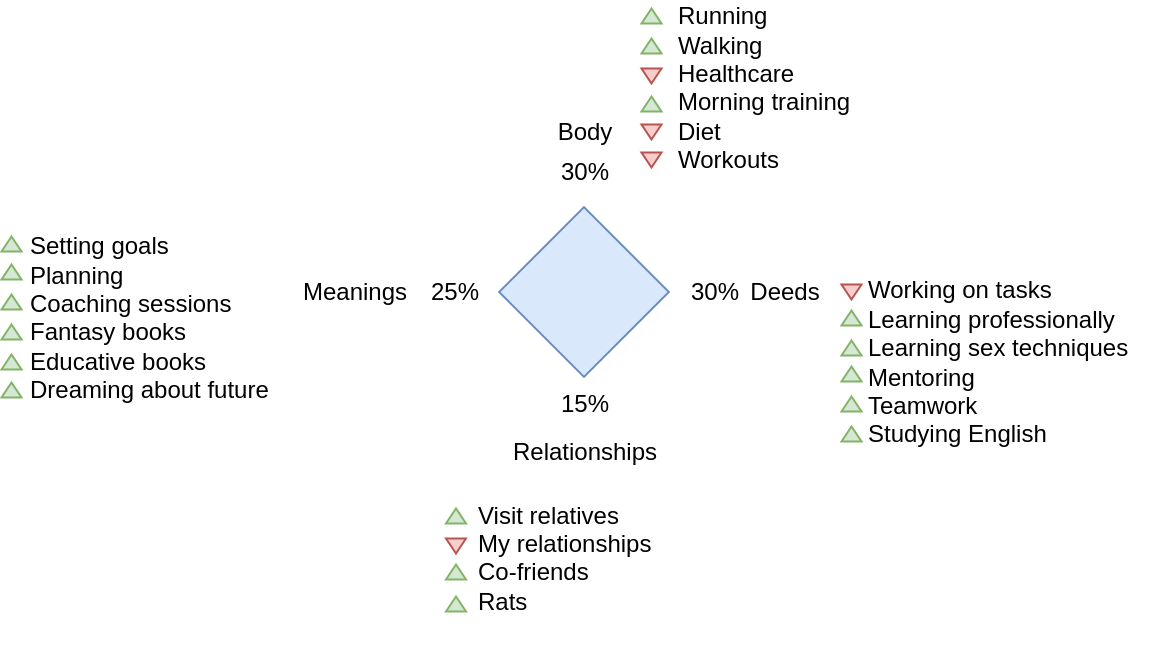 <mxfile version="16.4.5" type="github" pages="2">
  <diagram id="yduPr8pa8FwCuCBkXSA9" name="Page-1">
    <mxGraphModel dx="946" dy="645" grid="1" gridSize="10" guides="1" tooltips="1" connect="1" arrows="1" fold="1" page="1" pageScale="1" pageWidth="850" pageHeight="1100" math="0" shadow="0">
      <root>
        <mxCell id="0" />
        <mxCell id="1" parent="0" />
        <mxCell id="LsHG8OCSJ1Wb0Ce-m70j-1" value="" style="rounded=0;whiteSpace=wrap;html=1;rotation=45;fillColor=#dae8fc;strokeColor=#6c8ebf;" parent="1" vertex="1">
          <mxGeometry x="450" y="220" width="60" height="60" as="geometry" />
        </mxCell>
        <mxCell id="LsHG8OCSJ1Wb0Ce-m70j-2" value="Body" style="text;html=1;align=center;verticalAlign=middle;resizable=0;points=[];autosize=1;strokeColor=none;fillColor=none;" parent="1" vertex="1">
          <mxGeometry x="460" y="160" width="40" height="20" as="geometry" />
        </mxCell>
        <mxCell id="LsHG8OCSJ1Wb0Ce-m70j-3" value="Deeds" style="text;html=1;align=center;verticalAlign=middle;resizable=0;points=[];autosize=1;strokeColor=none;fillColor=none;" parent="1" vertex="1">
          <mxGeometry x="555" y="240" width="50" height="20" as="geometry" />
        </mxCell>
        <mxCell id="LsHG8OCSJ1Wb0Ce-m70j-4" value="Relationships" style="text;html=1;align=center;verticalAlign=middle;resizable=0;points=[];autosize=1;strokeColor=none;fillColor=none;" parent="1" vertex="1">
          <mxGeometry x="435" y="320" width="90" height="20" as="geometry" />
        </mxCell>
        <mxCell id="LsHG8OCSJ1Wb0Ce-m70j-5" value="Meanings" style="text;html=1;align=center;verticalAlign=middle;resizable=0;points=[];autosize=1;strokeColor=none;fillColor=none;" parent="1" vertex="1">
          <mxGeometry x="330" y="240" width="70" height="20" as="geometry" />
        </mxCell>
        <mxCell id="LsHG8OCSJ1Wb0Ce-m70j-6" value="30%" style="text;html=1;align=center;verticalAlign=middle;resizable=0;points=[];autosize=1;strokeColor=none;fillColor=none;" parent="1" vertex="1">
          <mxGeometry x="460" y="180" width="40" height="20" as="geometry" />
        </mxCell>
        <mxCell id="LsHG8OCSJ1Wb0Ce-m70j-7" value="30%" style="text;html=1;align=center;verticalAlign=middle;resizable=0;points=[];autosize=1;strokeColor=none;fillColor=none;" parent="1" vertex="1">
          <mxGeometry x="525" y="240" width="40" height="20" as="geometry" />
        </mxCell>
        <mxCell id="LsHG8OCSJ1Wb0Ce-m70j-8" value="15%" style="text;html=1;align=center;verticalAlign=middle;resizable=0;points=[];autosize=1;strokeColor=none;fillColor=none;" parent="1" vertex="1">
          <mxGeometry x="460" y="296" width="40" height="20" as="geometry" />
        </mxCell>
        <mxCell id="LsHG8OCSJ1Wb0Ce-m70j-9" value="25%" style="text;html=1;align=center;verticalAlign=middle;resizable=0;points=[];autosize=1;strokeColor=none;fillColor=none;" parent="1" vertex="1">
          <mxGeometry x="395" y="240" width="40" height="20" as="geometry" />
        </mxCell>
        <mxCell id="LsHG8OCSJ1Wb0Ce-m70j-10" value="&lt;div align=&quot;left&quot;&gt;Running&lt;/div&gt;&lt;div align=&quot;left&quot;&gt;Walking&lt;br&gt;&lt;/div&gt;&lt;div align=&quot;left&quot;&gt;Healthcare&lt;/div&gt;&lt;div align=&quot;left&quot;&gt;Morning training&lt;/div&gt;&lt;div align=&quot;left&quot;&gt;Diet&lt;/div&gt;&lt;div align=&quot;left&quot;&gt;Workouts&lt;/div&gt;&lt;div align=&quot;left&quot;&gt;&lt;br&gt;&lt;/div&gt;" style="text;html=1;align=left;verticalAlign=middle;resizable=0;points=[];autosize=1;strokeColor=none;fillColor=none;" parent="1" vertex="1">
          <mxGeometry x="525" y="105" width="100" height="100" as="geometry" />
        </mxCell>
        <mxCell id="LsHG8OCSJ1Wb0Ce-m70j-11" value="&lt;div&gt;Working on tasks&lt;/div&gt;&lt;div&gt;Learning professionally&lt;/div&gt;&lt;div&gt;Learning sex techniques&lt;/div&gt;&lt;div&gt;Mentoring&lt;/div&gt;&lt;div&gt;Teamwork&lt;/div&gt;&lt;div&gt;Studying English&lt;br&gt;&lt;/div&gt;" style="text;html=1;align=left;verticalAlign=middle;resizable=0;points=[];autosize=1;strokeColor=none;fillColor=none;" parent="1" vertex="1">
          <mxGeometry x="620" y="240" width="150" height="90" as="geometry" />
        </mxCell>
        <mxCell id="LsHG8OCSJ1Wb0Ce-m70j-12" value="&lt;div&gt;Visit relatives&lt;/div&gt;&lt;div&gt;My relationships&lt;/div&gt;&lt;div&gt;Co-friends&lt;/div&gt;&lt;div&gt;Rats&lt;/div&gt;&lt;div&gt;&lt;br&gt;&lt;/div&gt;" style="text;html=1;align=left;verticalAlign=middle;resizable=0;points=[];autosize=1;strokeColor=none;fillColor=none;" parent="1" vertex="1">
          <mxGeometry x="425" y="350" width="100" height="80" as="geometry" />
        </mxCell>
        <mxCell id="LsHG8OCSJ1Wb0Ce-m70j-13" value="&lt;div&gt;Setting goals&lt;/div&gt;&lt;div&gt;Planning&lt;/div&gt;&lt;div&gt;Coaching sessions&lt;br&gt;&lt;/div&gt;&lt;div&gt;Fantasy books&lt;/div&gt;&lt;div&gt;Educative books&lt;/div&gt;&lt;div&gt;Dreaming about future&lt;br&gt;&lt;/div&gt;&lt;div&gt;&lt;br&gt;&lt;/div&gt;" style="text;html=1;align=left;verticalAlign=middle;resizable=0;points=[];autosize=1;strokeColor=none;fillColor=none;" parent="1" vertex="1">
          <mxGeometry x="200.5" y="220" width="140" height="100" as="geometry" />
        </mxCell>
        <mxCell id="LsHG8OCSJ1Wb0Ce-m70j-15" value="" style="triangle;whiteSpace=wrap;html=1;rotation=-90;fillColor=#d5e8d4;strokeColor=#82b366;" parent="1" vertex="1">
          <mxGeometry x="510" y="107" width="7.5" height="10" as="geometry" />
        </mxCell>
        <mxCell id="LsHG8OCSJ1Wb0Ce-m70j-17" value="" style="triangle;whiteSpace=wrap;html=1;rotation=90;fillColor=#f8cecc;strokeColor=#b85450;" parent="1" vertex="1">
          <mxGeometry x="610" y="245" width="7.5" height="10" as="geometry" />
        </mxCell>
        <mxCell id="LsHG8OCSJ1Wb0Ce-m70j-18" value="" style="triangle;whiteSpace=wrap;html=1;rotation=-90;fillColor=#d5e8d4;strokeColor=#82b366;" parent="1" vertex="1">
          <mxGeometry x="510" y="122" width="7.5" height="10" as="geometry" />
        </mxCell>
        <mxCell id="LsHG8OCSJ1Wb0Ce-m70j-19" value="" style="triangle;whiteSpace=wrap;html=1;rotation=90;fillColor=#f8cecc;strokeColor=#b85450;" parent="1" vertex="1">
          <mxGeometry x="510" y="137" width="7.5" height="10" as="geometry" />
        </mxCell>
        <mxCell id="LsHG8OCSJ1Wb0Ce-m70j-20" value="" style="triangle;whiteSpace=wrap;html=1;rotation=-90;fillColor=#d5e8d4;strokeColor=#82b366;" parent="1" vertex="1">
          <mxGeometry x="510" y="151" width="7.5" height="10" as="geometry" />
        </mxCell>
        <mxCell id="LsHG8OCSJ1Wb0Ce-m70j-21" value="" style="triangle;whiteSpace=wrap;html=1;rotation=90;fillColor=#f8cecc;strokeColor=#b85450;" parent="1" vertex="1">
          <mxGeometry x="510" y="165" width="7.5" height="10" as="geometry" />
        </mxCell>
        <mxCell id="LsHG8OCSJ1Wb0Ce-m70j-22" value="" style="triangle;whiteSpace=wrap;html=1;rotation=90;fillColor=#f8cecc;strokeColor=#b85450;" parent="1" vertex="1">
          <mxGeometry x="510" y="179" width="7.5" height="10" as="geometry" />
        </mxCell>
        <mxCell id="LsHG8OCSJ1Wb0Ce-m70j-23" value="" style="triangle;whiteSpace=wrap;html=1;rotation=-90;fillColor=#d5e8d4;strokeColor=#82b366;" parent="1" vertex="1">
          <mxGeometry x="610" y="258" width="7.5" height="10" as="geometry" />
        </mxCell>
        <mxCell id="LsHG8OCSJ1Wb0Ce-m70j-24" value="" style="triangle;whiteSpace=wrap;html=1;rotation=-90;fillColor=#d5e8d4;strokeColor=#82b366;" parent="1" vertex="1">
          <mxGeometry x="610" y="286" width="7.5" height="10" as="geometry" />
        </mxCell>
        <mxCell id="LsHG8OCSJ1Wb0Ce-m70j-25" value="" style="triangle;whiteSpace=wrap;html=1;rotation=-90;fillColor=#d5e8d4;strokeColor=#82b366;" parent="1" vertex="1">
          <mxGeometry x="610" y="301" width="7.5" height="10" as="geometry" />
        </mxCell>
        <mxCell id="LsHG8OCSJ1Wb0Ce-m70j-26" value="" style="triangle;whiteSpace=wrap;html=1;rotation=-90;fillColor=#d5e8d4;strokeColor=#82b366;" parent="1" vertex="1">
          <mxGeometry x="610" y="316" width="7.5" height="10" as="geometry" />
        </mxCell>
        <mxCell id="LsHG8OCSJ1Wb0Ce-m70j-27" value="" style="triangle;whiteSpace=wrap;html=1;rotation=-90;fillColor=#d5e8d4;strokeColor=#82b366;" parent="1" vertex="1">
          <mxGeometry x="610" y="273" width="7.5" height="10" as="geometry" />
        </mxCell>
        <mxCell id="LsHG8OCSJ1Wb0Ce-m70j-28" value="" style="triangle;whiteSpace=wrap;html=1;rotation=-90;fillColor=#d5e8d4;strokeColor=#82b366;" parent="1" vertex="1">
          <mxGeometry x="412.25" y="357" width="7.5" height="10" as="geometry" />
        </mxCell>
        <mxCell id="LsHG8OCSJ1Wb0Ce-m70j-29" value="" style="triangle;whiteSpace=wrap;html=1;rotation=90;fillColor=#f8cecc;strokeColor=#b85450;" parent="1" vertex="1">
          <mxGeometry x="412.25" y="372" width="7.5" height="10" as="geometry" />
        </mxCell>
        <mxCell id="LsHG8OCSJ1Wb0Ce-m70j-30" value="" style="triangle;whiteSpace=wrap;html=1;rotation=-90;fillColor=#d5e8d4;strokeColor=#82b366;" parent="1" vertex="1">
          <mxGeometry x="412.25" y="385" width="7.5" height="10" as="geometry" />
        </mxCell>
        <mxCell id="LsHG8OCSJ1Wb0Ce-m70j-31" value="" style="triangle;whiteSpace=wrap;html=1;rotation=-90;fillColor=#d5e8d4;strokeColor=#82b366;" parent="1" vertex="1">
          <mxGeometry x="412.25" y="401" width="7.5" height="10" as="geometry" />
        </mxCell>
        <mxCell id="LsHG8OCSJ1Wb0Ce-m70j-32" value="" style="triangle;whiteSpace=wrap;html=1;rotation=-90;fillColor=#d5e8d4;strokeColor=#82b366;" parent="1" vertex="1">
          <mxGeometry x="190" y="221" width="7.5" height="10" as="geometry" />
        </mxCell>
        <mxCell id="LsHG8OCSJ1Wb0Ce-m70j-33" value="" style="triangle;whiteSpace=wrap;html=1;rotation=-90;fillColor=#d5e8d4;strokeColor=#82b366;" parent="1" vertex="1">
          <mxGeometry x="190" y="235" width="7.5" height="10" as="geometry" />
        </mxCell>
        <mxCell id="LsHG8OCSJ1Wb0Ce-m70j-34" value="" style="triangle;whiteSpace=wrap;html=1;rotation=-90;fillColor=#d5e8d4;strokeColor=#82b366;" parent="1" vertex="1">
          <mxGeometry x="190" y="250" width="7.5" height="10" as="geometry" />
        </mxCell>
        <mxCell id="LsHG8OCSJ1Wb0Ce-m70j-35" value="" style="triangle;whiteSpace=wrap;html=1;rotation=-90;fillColor=#d5e8d4;strokeColor=#82b366;" parent="1" vertex="1">
          <mxGeometry x="190" y="265" width="7.5" height="10" as="geometry" />
        </mxCell>
        <mxCell id="LsHG8OCSJ1Wb0Ce-m70j-36" value="" style="triangle;whiteSpace=wrap;html=1;rotation=-90;fillColor=#d5e8d4;strokeColor=#82b366;" parent="1" vertex="1">
          <mxGeometry x="190" y="280" width="7.5" height="10" as="geometry" />
        </mxCell>
        <mxCell id="LsHG8OCSJ1Wb0Ce-m70j-37" value="" style="triangle;whiteSpace=wrap;html=1;rotation=-90;fillColor=#d5e8d4;strokeColor=#82b366;" parent="1" vertex="1">
          <mxGeometry x="190" y="294" width="7.5" height="10" as="geometry" />
        </mxCell>
      </root>
    </mxGraphModel>
  </diagram>
  <diagram id="uWvt3aBSU1Cc-b23yneA" name="Stresses list">
    <mxGraphModel dx="450" dy="307" grid="1" gridSize="10" guides="1" tooltips="1" connect="1" arrows="1" fold="1" page="1" pageScale="1" pageWidth="850" pageHeight="1100" math="0" shadow="0">
      <root>
        <mxCell id="kgkSi-Ow5r1XPtCMf1H--0" />
        <mxCell id="kgkSi-Ow5r1XPtCMf1H--1" parent="kgkSi-Ow5r1XPtCMf1H--0" />
        <mxCell id="jISX1rP1i54Ro4F3DHy1-0" value="&lt;div style=&quot;text-align: left&quot;&gt;Not finished task&lt;/div&gt;&lt;div style=&quot;text-align: left&quot;&gt;Home argument&lt;/div&gt;&lt;div style=&quot;text-align: left&quot;&gt;Didn&#39;t work enough&lt;/div&gt;&lt;div style=&quot;text-align: left&quot;&gt;DIdn&#39;t do something useful&lt;/div&gt;&lt;div style=&quot;text-align: left&quot;&gt;Borring task&lt;/div&gt;" style="text;html=1;align=center;verticalAlign=middle;resizable=0;points=[];autosize=1;strokeColor=none;fillColor=none;" vertex="1" parent="kgkSi-Ow5r1XPtCMf1H--1">
          <mxGeometry x="240" y="540" width="160" height="80" as="geometry" />
        </mxCell>
        <mxCell id="jISX1rP1i54Ro4F3DHy1-1" value="&lt;div style=&quot;text-align: left&quot;&gt;10&lt;/div&gt;&lt;div style=&quot;text-align: left&quot;&gt;15&lt;/div&gt;&lt;div style=&quot;text-align: left&quot;&gt;5&lt;/div&gt;&lt;div style=&quot;text-align: left&quot;&gt;2&lt;/div&gt;&lt;div style=&quot;text-align: left&quot;&gt;3&lt;/div&gt;" style="text;html=1;align=center;verticalAlign=middle;resizable=0;points=[];autosize=1;strokeColor=none;fillColor=none;" vertex="1" parent="kgkSi-Ow5r1XPtCMf1H--1">
          <mxGeometry x="410" y="540" width="30" height="80" as="geometry" />
        </mxCell>
        <mxCell id="jISX1rP1i54Ro4F3DHy1-2" value="&lt;div style=&quot;text-align: left&quot;&gt;10/month&lt;/div&gt;&lt;div style=&quot;text-align: left&quot;&gt;1/month&lt;/div&gt;&lt;div style=&quot;text-align: left&quot;&gt;2/day&lt;/div&gt;&lt;div style=&quot;text-align: left&quot;&gt;2/day&lt;/div&gt;&lt;div style=&quot;text-align: left&quot;&gt;5/month&lt;/div&gt;" style="text;html=1;align=center;verticalAlign=middle;resizable=0;points=[];autosize=1;strokeColor=none;fillColor=none;" vertex="1" parent="kgkSi-Ow5r1XPtCMf1H--1">
          <mxGeometry x="440" y="540" width="70" height="80" as="geometry" />
        </mxCell>
        <mxCell id="jISX1rP1i54Ro4F3DHy1-3" value="&lt;div style=&quot;text-align: left&quot;&gt;1200/year&lt;/div&gt;&lt;div style=&quot;text-align: left&quot;&gt;180/year&lt;/div&gt;&lt;div style=&quot;text-align: left&quot;&gt;3600/year&lt;/div&gt;&lt;div style=&quot;text-align: left&quot;&gt;1440/year&lt;/div&gt;&lt;div style=&quot;text-align: left&quot;&gt;180/year&lt;/div&gt;" style="text;html=1;align=center;verticalAlign=middle;resizable=0;points=[];autosize=1;strokeColor=none;fillColor=none;" vertex="1" parent="kgkSi-Ow5r1XPtCMf1H--1">
          <mxGeometry x="510" y="540" width="70" height="80" as="geometry" />
        </mxCell>
        <mxCell id="jISX1rP1i54Ro4F3DHy1-4" value="&lt;div style=&quot;text-align: left&quot;&gt;work&lt;/div&gt;&lt;div style=&quot;text-align: left&quot;&gt;relationships&lt;/div&gt;&lt;div style=&quot;text-align: left&quot;&gt;work&lt;/div&gt;&lt;div style=&quot;text-align: left&quot;&gt;organisation&lt;/div&gt;&lt;div style=&quot;text-align: left&quot;&gt;work&lt;/div&gt;" style="text;html=1;align=center;verticalAlign=middle;resizable=0;points=[];autosize=1;strokeColor=none;fillColor=none;" vertex="1" parent="kgkSi-Ow5r1XPtCMf1H--1">
          <mxGeometry x="590" y="540" width="80" height="80" as="geometry" />
        </mxCell>
      </root>
    </mxGraphModel>
  </diagram>
</mxfile>
